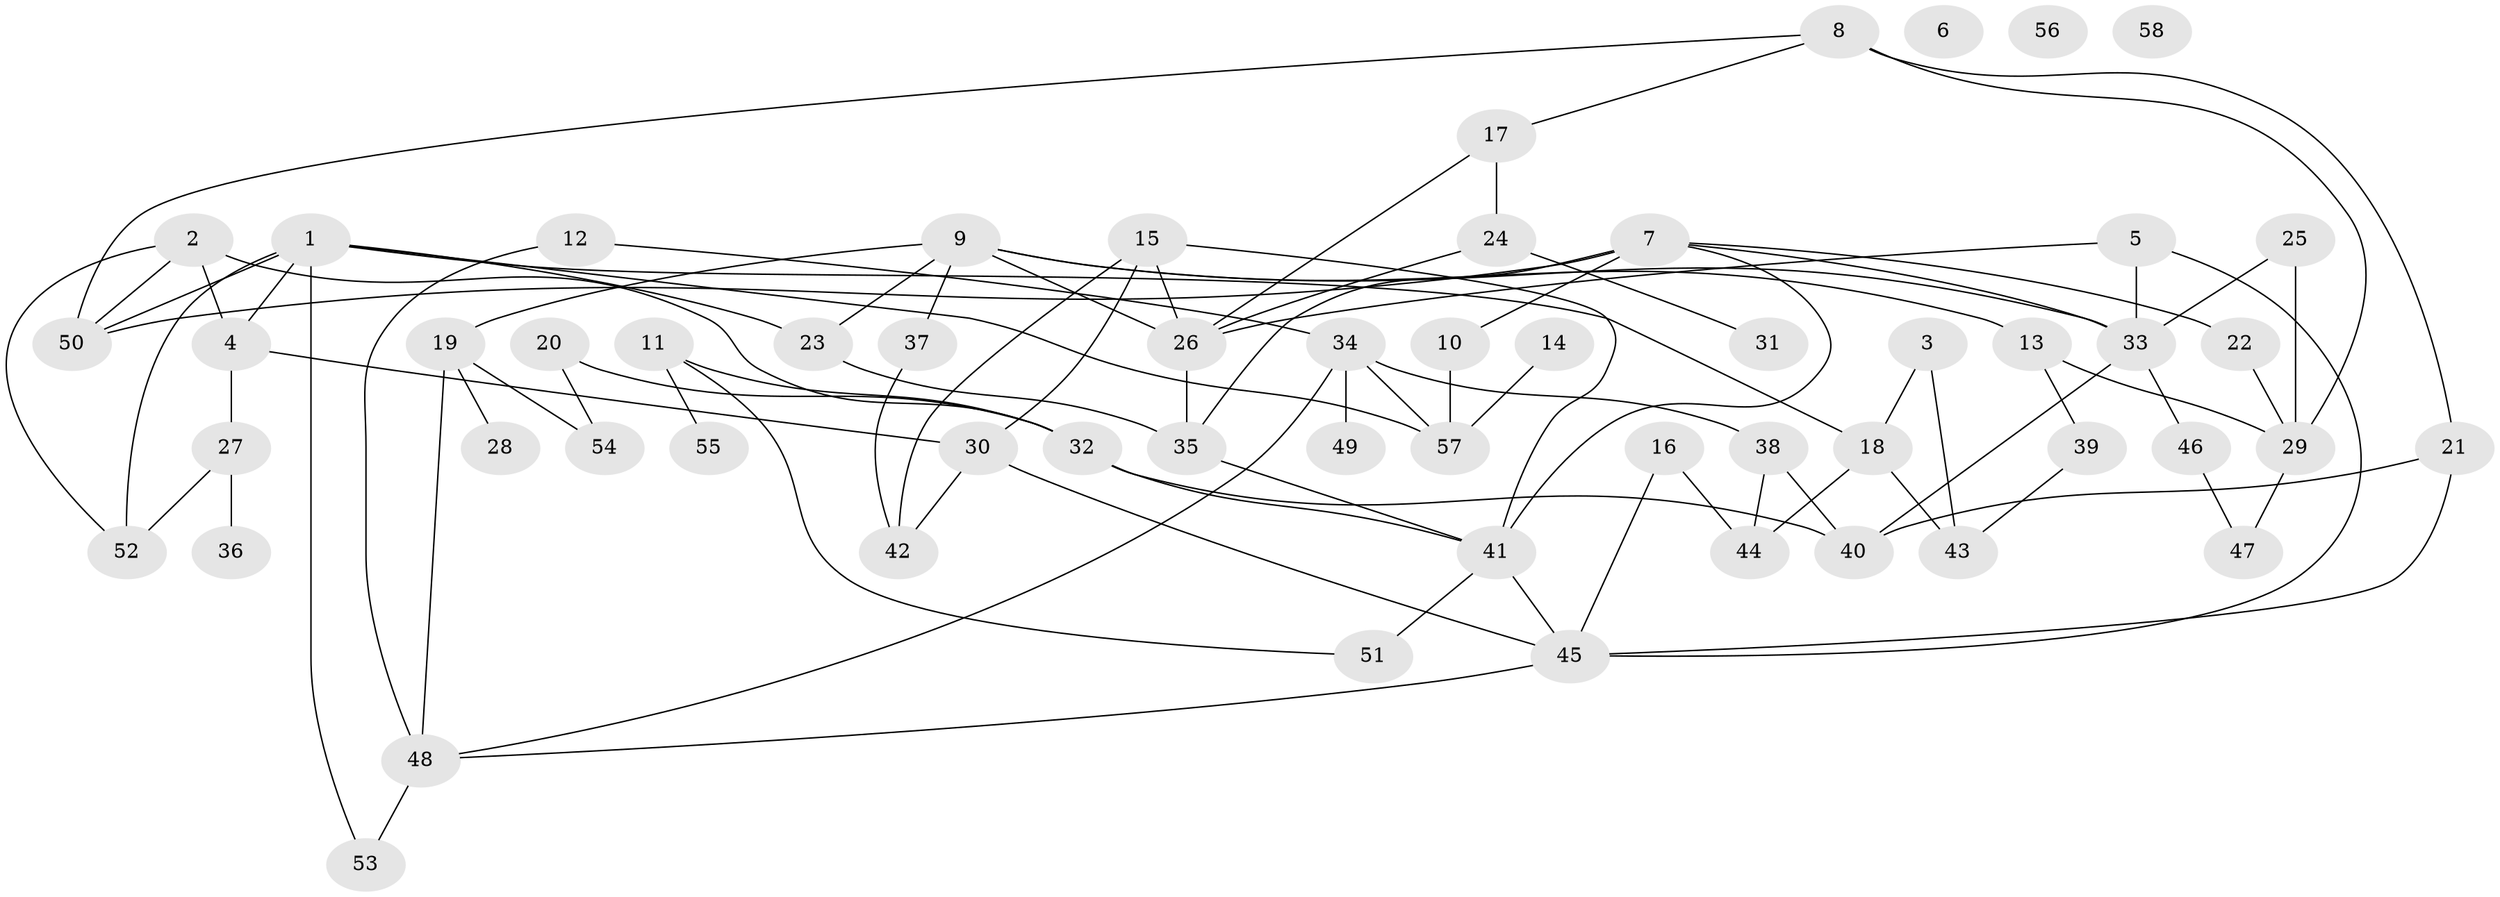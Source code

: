 // coarse degree distribution, {8: 0.038461538461538464, 3: 0.19230769230769232, 9: 0.07692307692307693, 6: 0.11538461538461539, 2: 0.19230769230769232, 4: 0.11538461538461539, 1: 0.23076923076923078, 5: 0.038461538461538464}
// Generated by graph-tools (version 1.1) at 2025/48/03/04/25 22:48:16]
// undirected, 58 vertices, 90 edges
graph export_dot {
  node [color=gray90,style=filled];
  1;
  2;
  3;
  4;
  5;
  6;
  7;
  8;
  9;
  10;
  11;
  12;
  13;
  14;
  15;
  16;
  17;
  18;
  19;
  20;
  21;
  22;
  23;
  24;
  25;
  26;
  27;
  28;
  29;
  30;
  31;
  32;
  33;
  34;
  35;
  36;
  37;
  38;
  39;
  40;
  41;
  42;
  43;
  44;
  45;
  46;
  47;
  48;
  49;
  50;
  51;
  52;
  53;
  54;
  55;
  56;
  57;
  58;
  1 -- 4;
  1 -- 18;
  1 -- 23;
  1 -- 50;
  1 -- 52;
  1 -- 53;
  1 -- 57;
  2 -- 4;
  2 -- 32;
  2 -- 50;
  2 -- 52;
  3 -- 18;
  3 -- 43;
  4 -- 27;
  4 -- 30;
  5 -- 26;
  5 -- 33;
  5 -- 45;
  7 -- 10;
  7 -- 22;
  7 -- 33;
  7 -- 35;
  7 -- 41;
  7 -- 50;
  8 -- 17;
  8 -- 21;
  8 -- 29;
  8 -- 50;
  9 -- 13;
  9 -- 19;
  9 -- 23;
  9 -- 26;
  9 -- 33;
  9 -- 37;
  10 -- 57;
  11 -- 32;
  11 -- 51;
  11 -- 55;
  12 -- 34;
  12 -- 48;
  13 -- 29;
  13 -- 39;
  14 -- 57;
  15 -- 26;
  15 -- 30;
  15 -- 41;
  15 -- 42;
  16 -- 44;
  16 -- 45;
  17 -- 24;
  17 -- 26;
  18 -- 43;
  18 -- 44;
  19 -- 28;
  19 -- 48;
  19 -- 54;
  20 -- 32;
  20 -- 54;
  21 -- 40;
  21 -- 45;
  22 -- 29;
  23 -- 35;
  24 -- 26;
  24 -- 31;
  25 -- 29;
  25 -- 33;
  26 -- 35;
  27 -- 36;
  27 -- 52;
  29 -- 47;
  30 -- 42;
  30 -- 45;
  32 -- 40;
  32 -- 41;
  33 -- 40;
  33 -- 46;
  34 -- 38;
  34 -- 48;
  34 -- 49;
  34 -- 57;
  35 -- 41;
  37 -- 42;
  38 -- 40;
  38 -- 44;
  39 -- 43;
  41 -- 45;
  41 -- 51;
  45 -- 48;
  46 -- 47;
  48 -- 53;
}
